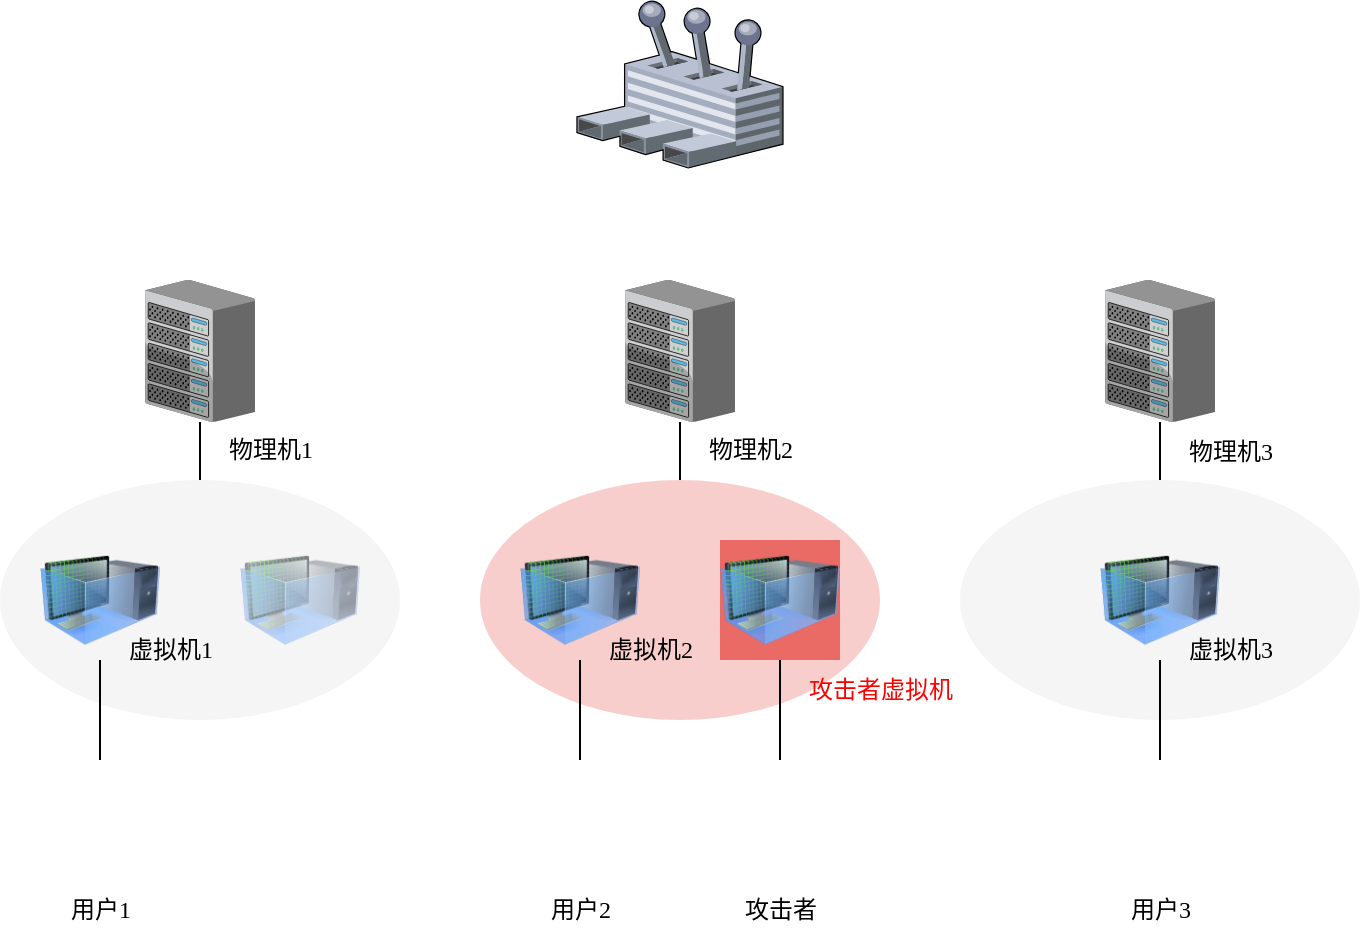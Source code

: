 <mxfile version="22.1.3" type="github">
  <diagram name="第 1 页" id="fj8Mo3o1L-Kos6y8MDqK">
    <mxGraphModel dx="775" dy="444" grid="1" gridSize="10" guides="1" tooltips="1" connect="1" arrows="1" fold="1" page="1" pageScale="1" pageWidth="1169" pageHeight="827" math="0" shadow="0">
      <root>
        <mxCell id="0" />
        <mxCell id="1" parent="0" />
        <mxCell id="VaB4zucoBdWu-VrWu2H7-45" style="edgeStyle=orthogonalEdgeStyle;rounded=0;orthogonalLoop=1;jettySize=auto;html=1;exitX=0.5;exitY=0;exitDx=0;exitDy=0;endArrow=none;endFill=0;fontFamily=Times New Roman;" edge="1" parent="1" source="VaB4zucoBdWu-VrWu2H7-19" target="VaB4zucoBdWu-VrWu2H7-1">
          <mxGeometry relative="1" as="geometry" />
        </mxCell>
        <mxCell id="VaB4zucoBdWu-VrWu2H7-19" value="" style="ellipse;whiteSpace=wrap;html=1;fillColor=#f5f5f5;fontColor=#333333;strokeColor=none;fontFamily=Times New Roman;" vertex="1" parent="1">
          <mxGeometry x="40" y="360" width="200" height="120" as="geometry" />
        </mxCell>
        <mxCell id="VaB4zucoBdWu-VrWu2H7-1" value="" style="verticalLabelPosition=bottom;sketch=0;aspect=fixed;html=1;verticalAlign=top;strokeColor=none;align=center;outlineConnect=0;shape=mxgraph.citrix.chassis;fontFamily=Times New Roman;" vertex="1" parent="1">
          <mxGeometry x="112.5" y="260" width="55" height="71" as="geometry" />
        </mxCell>
        <mxCell id="VaB4zucoBdWu-VrWu2H7-3" value="" style="image;html=1;image=img/lib/clip_art/computers/Virtual_Machine_128x128.png;aspect=fixed;fontFamily=Times New Roman;" vertex="1" parent="1">
          <mxGeometry x="60" y="390" width="60" height="60" as="geometry" />
        </mxCell>
        <mxCell id="VaB4zucoBdWu-VrWu2H7-14" value="" style="verticalLabelPosition=bottom;sketch=0;aspect=fixed;html=1;verticalAlign=top;strokeColor=none;align=center;outlineConnect=0;shape=mxgraph.citrix.user_control;fontFamily=Times New Roman;" vertex="1" parent="1">
          <mxGeometry x="328.5" y="120" width="103" height="84" as="geometry" />
        </mxCell>
        <mxCell id="VaB4zucoBdWu-VrWu2H7-17" value="" style="verticalLabelPosition=bottom;sketch=0;aspect=fixed;html=1;verticalAlign=top;strokeColor=none;align=center;outlineConnect=0;shape=mxgraph.citrix.chassis;fontFamily=Times New Roman;" vertex="1" parent="1">
          <mxGeometry x="592.5" y="260" width="55" height="71" as="geometry" />
        </mxCell>
        <mxCell id="VaB4zucoBdWu-VrWu2H7-18" value="" style="verticalLabelPosition=bottom;sketch=0;aspect=fixed;html=1;verticalAlign=top;strokeColor=none;align=center;outlineConnect=0;shape=mxgraph.citrix.chassis;fontFamily=Times New Roman;" vertex="1" parent="1">
          <mxGeometry x="352.5" y="260" width="55" height="71" as="geometry" />
        </mxCell>
        <mxCell id="VaB4zucoBdWu-VrWu2H7-20" value="" style="image;html=1;image=img/lib/clip_art/computers/Virtual_Machine_128x128.png;aspect=fixed;opacity=50;fontFamily=Times New Roman;" vertex="1" parent="1">
          <mxGeometry x="160" y="390" width="60" height="60" as="geometry" />
        </mxCell>
        <mxCell id="VaB4zucoBdWu-VrWu2H7-44" style="edgeStyle=orthogonalEdgeStyle;rounded=0;orthogonalLoop=1;jettySize=auto;html=1;exitX=0.5;exitY=0;exitDx=0;exitDy=0;endArrow=none;endFill=0;fontFamily=Times New Roman;" edge="1" parent="1" source="VaB4zucoBdWu-VrWu2H7-21" target="VaB4zucoBdWu-VrWu2H7-18">
          <mxGeometry relative="1" as="geometry" />
        </mxCell>
        <mxCell id="VaB4zucoBdWu-VrWu2H7-21" value="" style="ellipse;whiteSpace=wrap;html=1;fillColor=#f8cecc;strokeColor=none;fontFamily=Times New Roman;" vertex="1" parent="1">
          <mxGeometry x="280" y="360" width="200" height="120" as="geometry" />
        </mxCell>
        <mxCell id="VaB4zucoBdWu-VrWu2H7-22" value="" style="image;html=1;image=img/lib/clip_art/computers/Virtual_Machine_128x128.png;aspect=fixed;fontFamily=Times New Roman;" vertex="1" parent="1">
          <mxGeometry x="300" y="390" width="60" height="60" as="geometry" />
        </mxCell>
        <mxCell id="VaB4zucoBdWu-VrWu2H7-23" value="" style="image;html=1;image=img/lib/clip_art/computers/Virtual_Machine_128x128.png;aspect=fixed;imageBackground=#EA6B66;imageBorder=none;fontFamily=Times New Roman;" vertex="1" parent="1">
          <mxGeometry x="400" y="390" width="60" height="60" as="geometry" />
        </mxCell>
        <mxCell id="VaB4zucoBdWu-VrWu2H7-41" style="edgeStyle=orthogonalEdgeStyle;rounded=0;orthogonalLoop=1;jettySize=auto;html=1;exitX=0.5;exitY=0;exitDx=0;exitDy=0;endArrow=none;endFill=0;fontFamily=Times New Roman;" edge="1" parent="1" source="VaB4zucoBdWu-VrWu2H7-24" target="VaB4zucoBdWu-VrWu2H7-17">
          <mxGeometry relative="1" as="geometry" />
        </mxCell>
        <mxCell id="VaB4zucoBdWu-VrWu2H7-24" value="" style="ellipse;whiteSpace=wrap;html=1;fillColor=#f5f5f5;fontColor=#333333;strokeColor=none;fontFamily=Times New Roman;" vertex="1" parent="1">
          <mxGeometry x="520" y="360" width="200" height="120" as="geometry" />
        </mxCell>
        <mxCell id="VaB4zucoBdWu-VrWu2H7-25" value="" style="image;html=1;image=img/lib/clip_art/computers/Virtual_Machine_128x128.png;aspect=fixed;fontFamily=Times New Roman;" vertex="1" parent="1">
          <mxGeometry x="590" y="390" width="60" height="60" as="geometry" />
        </mxCell>
        <mxCell id="VaB4zucoBdWu-VrWu2H7-35" style="edgeStyle=orthogonalEdgeStyle;rounded=0;orthogonalLoop=1;jettySize=auto;html=1;exitX=0.5;exitY=0;exitDx=0;exitDy=0;entryX=0.5;entryY=1;entryDx=0;entryDy=0;endArrow=none;endFill=0;fontFamily=Times New Roman;" edge="1" parent="1" source="VaB4zucoBdWu-VrWu2H7-29" target="VaB4zucoBdWu-VrWu2H7-22">
          <mxGeometry relative="1" as="geometry" />
        </mxCell>
        <mxCell id="VaB4zucoBdWu-VrWu2H7-29" value="" style="shape=image;html=1;verticalAlign=top;verticalLabelPosition=bottom;labelBackgroundColor=#ffffff;imageAspect=0;aspect=fixed;image=https://cdn1.iconfinder.com/data/icons/user-pictures/101/malecostume-128.png;fontFamily=Times New Roman;" vertex="1" parent="1">
          <mxGeometry x="300" y="500" width="60" height="60" as="geometry" />
        </mxCell>
        <mxCell id="VaB4zucoBdWu-VrWu2H7-34" style="edgeStyle=orthogonalEdgeStyle;rounded=0;orthogonalLoop=1;jettySize=auto;html=1;exitX=0.5;exitY=0;exitDx=0;exitDy=0;entryX=0.5;entryY=1;entryDx=0;entryDy=0;endArrow=none;endFill=0;fontFamily=Times New Roman;" edge="1" parent="1" source="VaB4zucoBdWu-VrWu2H7-30" target="VaB4zucoBdWu-VrWu2H7-3">
          <mxGeometry relative="1" as="geometry" />
        </mxCell>
        <mxCell id="VaB4zucoBdWu-VrWu2H7-30" value="" style="shape=image;html=1;verticalAlign=top;verticalLabelPosition=bottom;labelBackgroundColor=#ffffff;imageAspect=0;aspect=fixed;image=https://cdn1.iconfinder.com/data/icons/user-pictures/100/male3-128.png;fontFamily=Times New Roman;" vertex="1" parent="1">
          <mxGeometry x="60" y="500" width="60" height="60" as="geometry" />
        </mxCell>
        <mxCell id="VaB4zucoBdWu-VrWu2H7-37" style="edgeStyle=orthogonalEdgeStyle;rounded=0;orthogonalLoop=1;jettySize=auto;html=1;exitX=0.5;exitY=0;exitDx=0;exitDy=0;entryX=0.5;entryY=1;entryDx=0;entryDy=0;endArrow=none;endFill=0;fontFamily=Times New Roman;" edge="1" parent="1" source="VaB4zucoBdWu-VrWu2H7-31" target="VaB4zucoBdWu-VrWu2H7-25">
          <mxGeometry relative="1" as="geometry" />
        </mxCell>
        <mxCell id="VaB4zucoBdWu-VrWu2H7-31" value="" style="shape=image;html=1;verticalAlign=top;verticalLabelPosition=bottom;labelBackgroundColor=#ffffff;imageAspect=0;aspect=fixed;image=https://cdn1.iconfinder.com/data/icons/user-pictures/100/female1-128.png;fontFamily=Times New Roman;" vertex="1" parent="1">
          <mxGeometry x="590" y="500" width="60" height="60" as="geometry" />
        </mxCell>
        <mxCell id="VaB4zucoBdWu-VrWu2H7-36" style="edgeStyle=orthogonalEdgeStyle;rounded=0;orthogonalLoop=1;jettySize=auto;html=1;exitX=0.5;exitY=0;exitDx=0;exitDy=0;entryX=0.5;entryY=1;entryDx=0;entryDy=0;endArrow=none;endFill=0;fontFamily=Times New Roman;" edge="1" parent="1" source="VaB4zucoBdWu-VrWu2H7-32" target="VaB4zucoBdWu-VrWu2H7-23">
          <mxGeometry relative="1" as="geometry" />
        </mxCell>
        <mxCell id="VaB4zucoBdWu-VrWu2H7-32" value="" style="shape=image;html=1;verticalAlign=top;verticalLabelPosition=bottom;labelBackgroundColor=#ffffff;imageAspect=0;aspect=fixed;image=https://cdn0.iconfinder.com/data/icons/kameleon-free-pack-rounded/110/Hacker-128.png;fontFamily=Times New Roman;" vertex="1" parent="1">
          <mxGeometry x="400" y="500" width="60" height="60" as="geometry" />
        </mxCell>
        <mxCell id="VaB4zucoBdWu-VrWu2H7-49" value="物理机1" style="text;html=1;align=center;verticalAlign=middle;resizable=0;points=[];autosize=1;strokeColor=none;fillColor=none;fontFamily=Times New Roman;" vertex="1" parent="1">
          <mxGeometry x="140" y="330" width="70" height="30" as="geometry" />
        </mxCell>
        <mxCell id="VaB4zucoBdWu-VrWu2H7-50" value="物理机2" style="text;html=1;align=center;verticalAlign=middle;resizable=0;points=[];autosize=1;strokeColor=none;fillColor=none;fontFamily=Times New Roman;" vertex="1" parent="1">
          <mxGeometry x="380" y="330" width="70" height="30" as="geometry" />
        </mxCell>
        <mxCell id="VaB4zucoBdWu-VrWu2H7-51" value="物理机3" style="text;html=1;align=center;verticalAlign=middle;resizable=0;points=[];autosize=1;strokeColor=none;fillColor=none;fontFamily=Times New Roman;" vertex="1" parent="1">
          <mxGeometry x="620" y="331" width="70" height="30" as="geometry" />
        </mxCell>
        <mxCell id="VaB4zucoBdWu-VrWu2H7-52" value="虚拟机1" style="text;html=1;align=center;verticalAlign=middle;resizable=0;points=[];autosize=1;strokeColor=none;fillColor=none;fontFamily=Times New Roman;" vertex="1" parent="1">
          <mxGeometry x="90" y="430" width="70" height="30" as="geometry" />
        </mxCell>
        <mxCell id="VaB4zucoBdWu-VrWu2H7-53" value="虚拟机2" style="text;html=1;align=center;verticalAlign=middle;resizable=0;points=[];autosize=1;strokeColor=none;fillColor=none;fontFamily=Times New Roman;" vertex="1" parent="1">
          <mxGeometry x="330" y="430" width="70" height="30" as="geometry" />
        </mxCell>
        <mxCell id="VaB4zucoBdWu-VrWu2H7-54" value="攻击者虚拟机" style="text;html=1;align=center;verticalAlign=middle;resizable=0;points=[];autosize=1;strokeColor=none;fillColor=none;fontFamily=Times New Roman;fontColor=#FF0000;" vertex="1" parent="1">
          <mxGeometry x="430" y="450" width="100" height="30" as="geometry" />
        </mxCell>
        <mxCell id="VaB4zucoBdWu-VrWu2H7-55" value="虚拟机3" style="text;html=1;align=center;verticalAlign=middle;resizable=0;points=[];autosize=1;strokeColor=none;fillColor=none;fontFamily=Times New Roman;" vertex="1" parent="1">
          <mxGeometry x="620" y="430" width="70" height="30" as="geometry" />
        </mxCell>
        <mxCell id="VaB4zucoBdWu-VrWu2H7-56" value="用户3" style="text;html=1;align=center;verticalAlign=middle;resizable=0;points=[];autosize=1;strokeColor=none;fillColor=none;fontFamily=Times New Roman;" vertex="1" parent="1">
          <mxGeometry x="595" y="560" width="50" height="30" as="geometry" />
        </mxCell>
        <mxCell id="VaB4zucoBdWu-VrWu2H7-57" value="用户1" style="text;html=1;align=center;verticalAlign=middle;resizable=0;points=[];autosize=1;strokeColor=none;fillColor=none;fontFamily=Times New Roman;" vertex="1" parent="1">
          <mxGeometry x="65" y="560" width="50" height="30" as="geometry" />
        </mxCell>
        <mxCell id="VaB4zucoBdWu-VrWu2H7-58" value="用户2" style="text;html=1;align=center;verticalAlign=middle;resizable=0;points=[];autosize=1;strokeColor=none;fillColor=none;fontFamily=Times New Roman;" vertex="1" parent="1">
          <mxGeometry x="305" y="560" width="50" height="30" as="geometry" />
        </mxCell>
        <mxCell id="VaB4zucoBdWu-VrWu2H7-59" value="攻击者" style="text;html=1;align=center;verticalAlign=middle;resizable=0;points=[];autosize=1;strokeColor=none;fillColor=none;fontFamily=Times New Roman;" vertex="1" parent="1">
          <mxGeometry x="400" y="560" width="60" height="30" as="geometry" />
        </mxCell>
      </root>
    </mxGraphModel>
  </diagram>
</mxfile>
